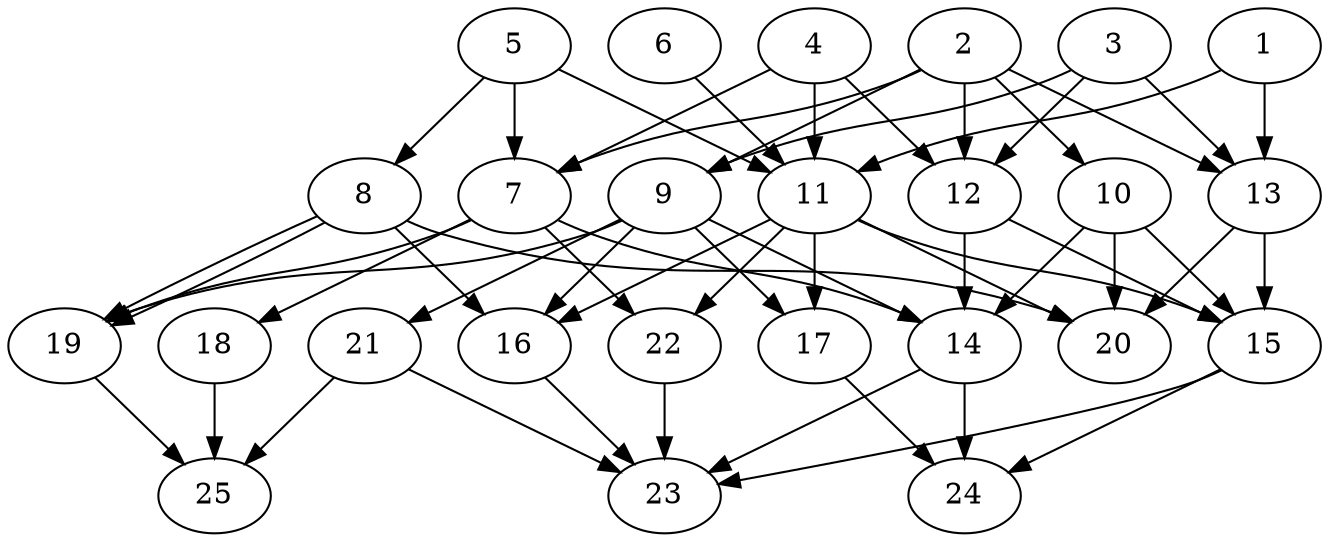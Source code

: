 // DAG automatically generated by daggen at Thu Oct  3 14:00:40 2019
// ./daggen --dot -n 25 --ccr 0.4 --fat 0.7 --regular 0.7 --density 0.6 --mindata 5242880 --maxdata 52428800 
digraph G {
  1 [size="57986560", alpha="0.11", expect_size="23194624"] 
  1 -> 11 [size ="23194624"]
  1 -> 13 [size ="23194624"]
  2 [size="85521920", alpha="0.02", expect_size="34208768"] 
  2 -> 7 [size ="34208768"]
  2 -> 9 [size ="34208768"]
  2 -> 10 [size ="34208768"]
  2 -> 12 [size ="34208768"]
  2 -> 13 [size ="34208768"]
  3 [size="18577920", alpha="0.08", expect_size="7431168"] 
  3 -> 9 [size ="7431168"]
  3 -> 12 [size ="7431168"]
  3 -> 13 [size ="7431168"]
  4 [size="46868480", alpha="0.07", expect_size="18747392"] 
  4 -> 7 [size ="18747392"]
  4 -> 11 [size ="18747392"]
  4 -> 12 [size ="18747392"]
  5 [size="72885760", alpha="0.01", expect_size="29154304"] 
  5 -> 7 [size ="29154304"]
  5 -> 8 [size ="29154304"]
  5 -> 11 [size ="29154304"]
  6 [size="18611200", alpha="0.18", expect_size="7444480"] 
  6 -> 11 [size ="7444480"]
  7 [size="44144640", alpha="0.11", expect_size="17657856"] 
  7 -> 14 [size ="17657856"]
  7 -> 18 [size ="17657856"]
  7 -> 19 [size ="17657856"]
  7 -> 22 [size ="17657856"]
  8 [size="62292480", alpha="0.12", expect_size="24916992"] 
  8 -> 16 [size ="24916992"]
  8 -> 19 [size ="24916992"]
  8 -> 19 [size ="24916992"]
  8 -> 20 [size ="24916992"]
  9 [size="15636480", alpha="0.15", expect_size="6254592"] 
  9 -> 14 [size ="6254592"]
  9 -> 16 [size ="6254592"]
  9 -> 17 [size ="6254592"]
  9 -> 19 [size ="6254592"]
  9 -> 21 [size ="6254592"]
  10 [size="16166400", alpha="0.07", expect_size="6466560"] 
  10 -> 14 [size ="6466560"]
  10 -> 15 [size ="6466560"]
  10 -> 20 [size ="6466560"]
  11 [size="30740480", alpha="0.03", expect_size="12296192"] 
  11 -> 15 [size ="12296192"]
  11 -> 16 [size ="12296192"]
  11 -> 17 [size ="12296192"]
  11 -> 20 [size ="12296192"]
  11 -> 22 [size ="12296192"]
  12 [size="95546880", alpha="0.20", expect_size="38218752"] 
  12 -> 14 [size ="38218752"]
  12 -> 15 [size ="38218752"]
  13 [size="105446400", alpha="0.06", expect_size="42178560"] 
  13 -> 15 [size ="42178560"]
  13 -> 20 [size ="42178560"]
  14 [size="36395520", alpha="0.06", expect_size="14558208"] 
  14 -> 23 [size ="14558208"]
  14 -> 24 [size ="14558208"]
  15 [size="79552000", alpha="0.09", expect_size="31820800"] 
  15 -> 23 [size ="31820800"]
  15 -> 24 [size ="31820800"]
  16 [size="87697920", alpha="0.14", expect_size="35079168"] 
  16 -> 23 [size ="35079168"]
  17 [size="74667520", alpha="0.14", expect_size="29867008"] 
  17 -> 24 [size ="29867008"]
  18 [size="23116800", alpha="0.15", expect_size="9246720"] 
  18 -> 25 [size ="9246720"]
  19 [size="94039040", alpha="0.11", expect_size="37615616"] 
  19 -> 25 [size ="37615616"]
  20 [size="61665280", alpha="0.12", expect_size="24666112"] 
  21 [size="101713920", alpha="0.00", expect_size="40685568"] 
  21 -> 23 [size ="40685568"]
  21 -> 25 [size ="40685568"]
  22 [size="117990400", alpha="0.01", expect_size="47196160"] 
  22 -> 23 [size ="47196160"]
  23 [size="117434880", alpha="0.03", expect_size="46973952"] 
  24 [size="36710400", alpha="0.10", expect_size="14684160"] 
  25 [size="69383680", alpha="0.08", expect_size="27753472"] 
}
